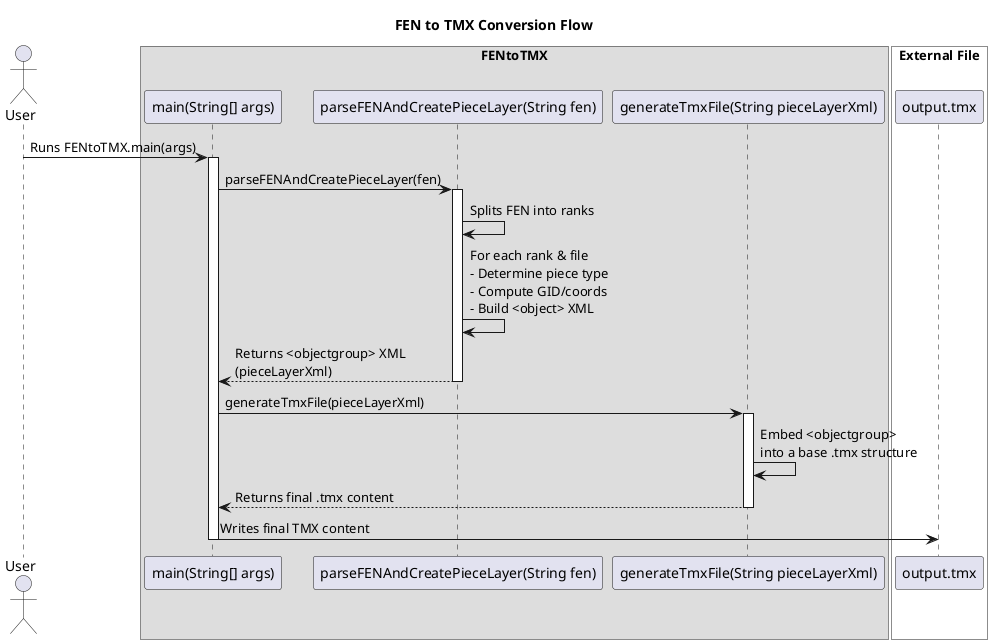 @startuml FENtoTMXFlow
title "FEN to TMX Conversion Flow"

' If "actor" or "box" cause syntax issues in older PlantUML versions,
' you can replace them with "participant" or "frame" as needed.

actor "User" as U

box "FENtoTMX" #DDDDDD
  participant "main(String[] args)" as main
  participant "parseFENAndCreatePieceLayer(String fen)" as parseFEN
  participant "generateTmxFile(String pieceLayerXml)" as genTMX
end box

box "External File" #FFFFFF
  participant "output.tmx" as OutTMX
end box

U -> main : Runs FENtoTMX.main(args)
activate main

main -> parseFEN : parseFENAndCreatePieceLayer(fen)
activate parseFEN

parseFEN -> parseFEN : Splits FEN into ranks
parseFEN -> parseFEN : For each rank & file\n- Determine piece type\n- Compute GID/coords\n- Build <object> XML

parseFEN --> main : Returns <objectgroup> XML\n(pieceLayerXml)
deactivate parseFEN

main -> genTMX : generateTmxFile(pieceLayerXml)
activate genTMX

genTMX -> genTMX : Embed <objectgroup>\ninto a base .tmx structure
genTMX --> main : Returns final .tmx content
deactivate genTMX

main -> OutTMX : Writes final TMX content
deactivate main

@enduml
